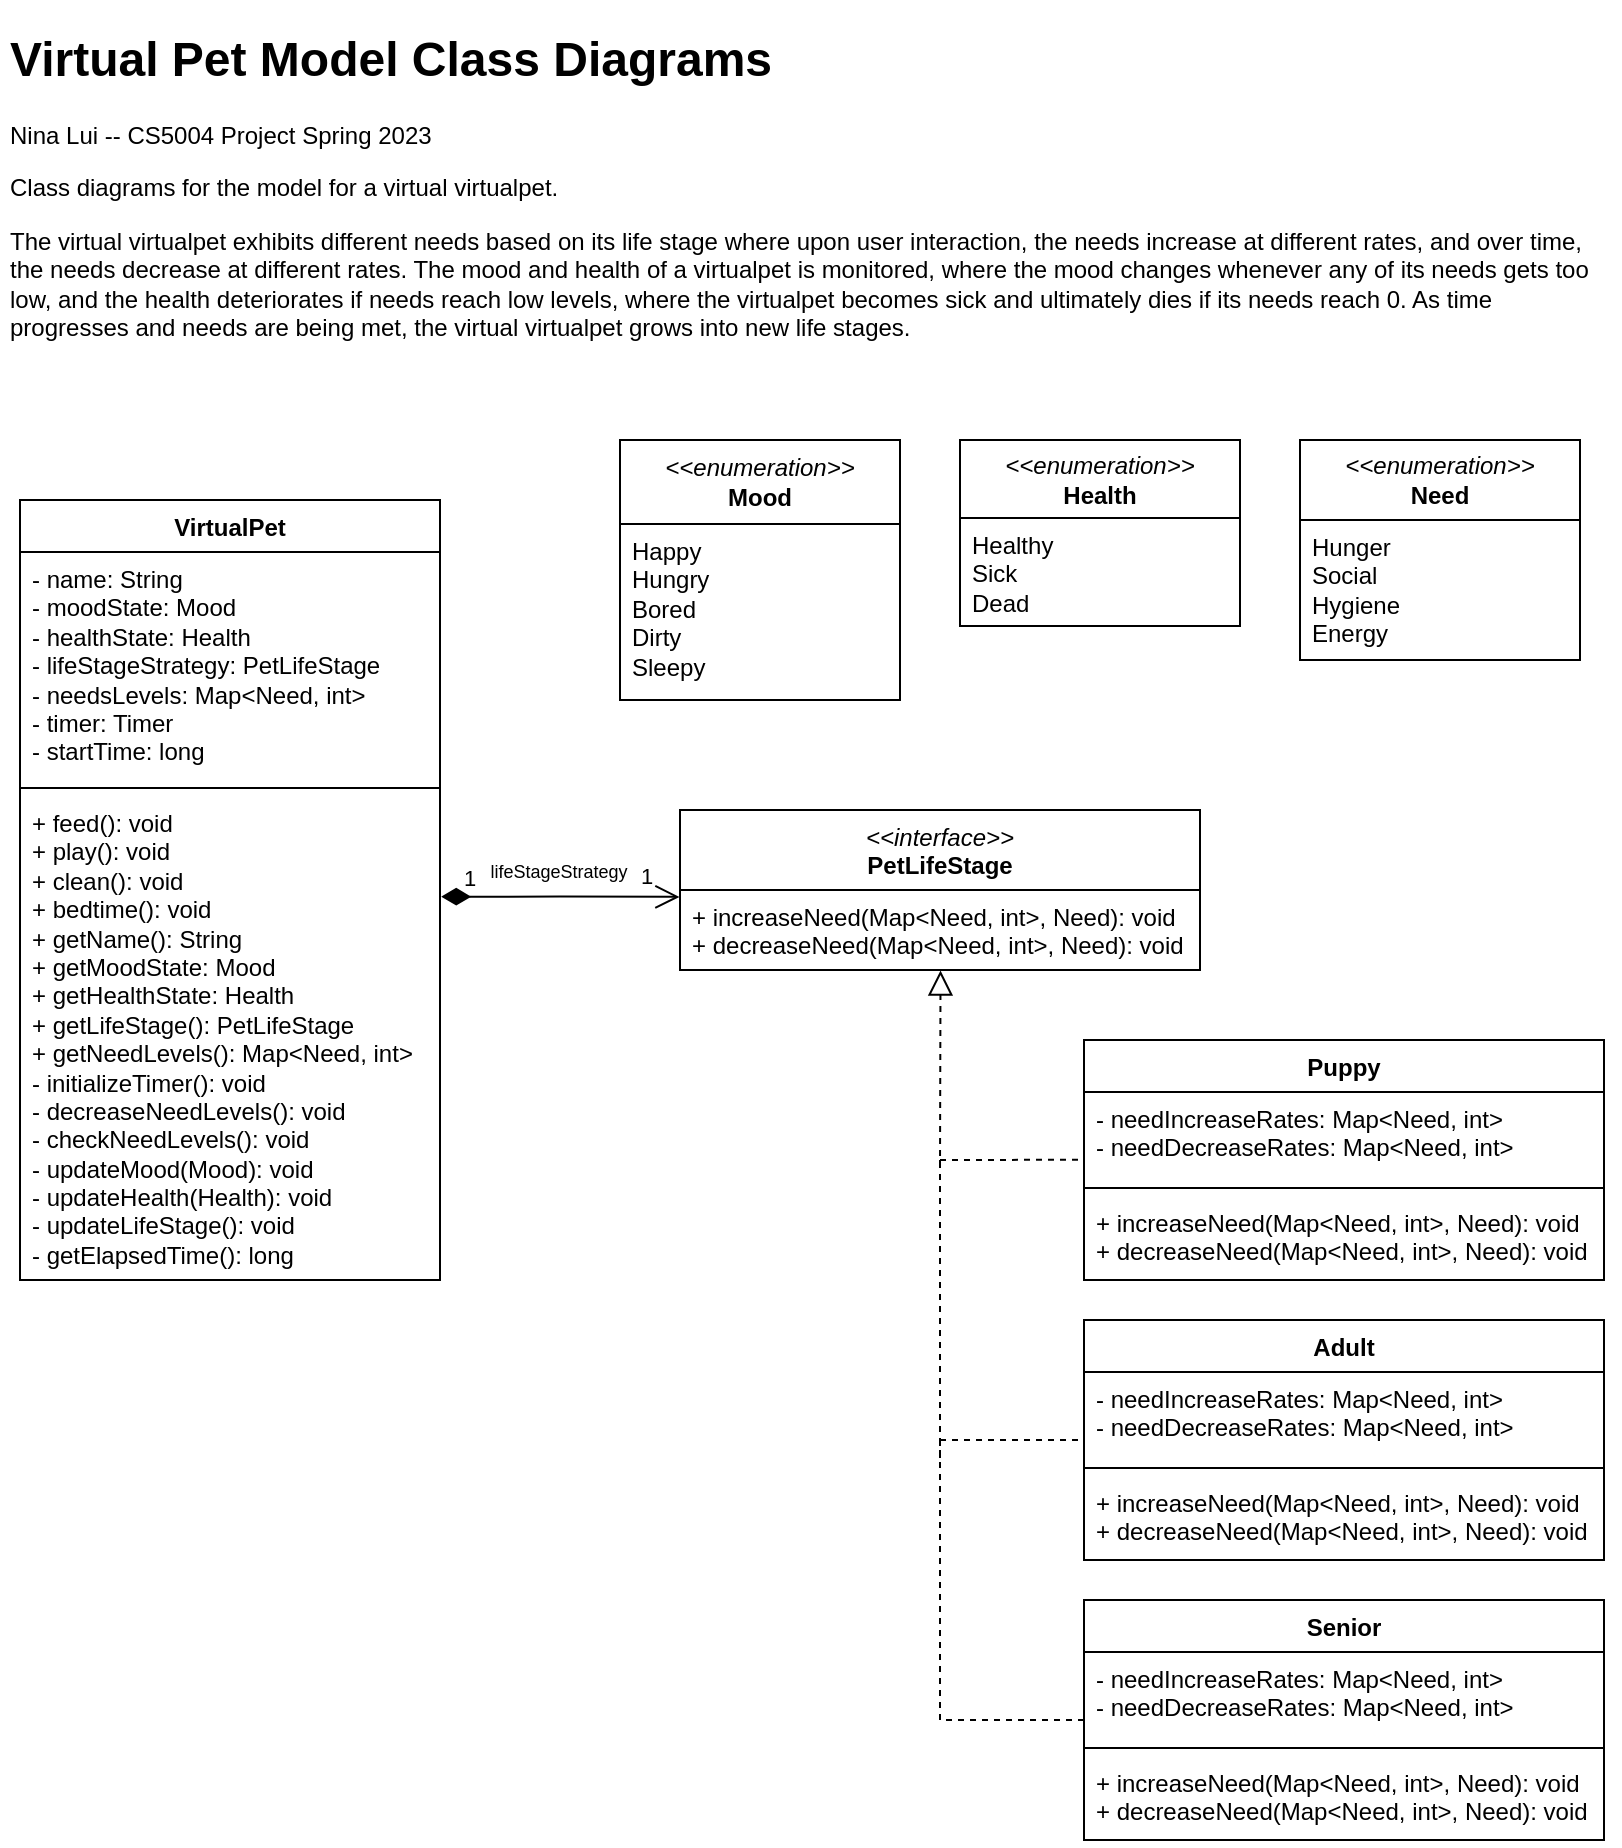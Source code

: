 <mxfile version="22.1.2" type="device">
  <diagram id="C5RBs43oDa-KdzZeNtuy" name="Page-1">
    <mxGraphModel dx="882" dy="571" grid="1" gridSize="10" guides="1" tooltips="1" connect="1" arrows="1" fold="1" page="1" pageScale="1" pageWidth="827" pageHeight="1169" math="0" shadow="0">
      <root>
        <mxCell id="WIyWlLk6GJQsqaUBKTNV-0" />
        <mxCell id="WIyWlLk6GJQsqaUBKTNV-1" parent="WIyWlLk6GJQsqaUBKTNV-0" />
        <mxCell id="iQwF4n-4ogwD5VfyDvZ2-0" value="VirtualPet" style="swimlane;fontStyle=1;align=center;verticalAlign=top;childLayout=stackLayout;horizontal=1;startSize=26;horizontalStack=0;resizeParent=1;resizeParentMax=0;resizeLast=0;collapsible=1;marginBottom=0;whiteSpace=wrap;html=1;" parent="WIyWlLk6GJQsqaUBKTNV-1" vertex="1">
          <mxGeometry x="20" y="250" width="210" height="390" as="geometry">
            <mxRectangle x="330" y="260" width="80" height="30" as="alternateBounds" />
          </mxGeometry>
        </mxCell>
        <mxCell id="iQwF4n-4ogwD5VfyDvZ2-1" value="&lt;div&gt;- name: String&lt;/div&gt;&lt;div&gt;- moodState: Mood&lt;/div&gt;&lt;div&gt;- healthState: Health&lt;br&gt;&lt;/div&gt;&lt;div&gt;- lifeStageStrategy: PetLifeStage&lt;/div&gt;&lt;div&gt;- needsLevels: Map&amp;lt;Need, int&amp;gt;&lt;br&gt;&lt;/div&gt;&lt;div&gt;- timer: Timer&lt;/div&gt;&lt;div&gt;- startTime: long&lt;br&gt;&lt;/div&gt;&lt;div&gt;&lt;br&gt;&lt;/div&gt;" style="text;strokeColor=none;fillColor=none;align=left;verticalAlign=top;spacingLeft=4;spacingRight=4;overflow=hidden;rotatable=0;points=[[0,0.5],[1,0.5]];portConstraint=eastwest;whiteSpace=wrap;html=1;" parent="iQwF4n-4ogwD5VfyDvZ2-0" vertex="1">
          <mxGeometry y="26" width="210" height="114" as="geometry" />
        </mxCell>
        <mxCell id="iQwF4n-4ogwD5VfyDvZ2-2" value="" style="line;strokeWidth=1;fillColor=none;align=left;verticalAlign=middle;spacingTop=-1;spacingLeft=3;spacingRight=3;rotatable=0;labelPosition=right;points=[];portConstraint=eastwest;strokeColor=inherit;" parent="iQwF4n-4ogwD5VfyDvZ2-0" vertex="1">
          <mxGeometry y="140" width="210" height="8" as="geometry" />
        </mxCell>
        <mxCell id="iQwF4n-4ogwD5VfyDvZ2-3" value="&lt;div&gt;+ feed(): void&lt;br&gt;&lt;/div&gt;&lt;div&gt;+ play(): void&lt;br&gt;&lt;/div&gt;&lt;div&gt;+ clean(): void&lt;br&gt;&lt;/div&gt;&lt;div&gt;+ bedtime(): void&lt;/div&gt;&lt;div&gt;+ getName(): String&lt;br&gt;&lt;/div&gt;&lt;div&gt;&lt;div&gt;+ getMoodState: Mood&lt;/div&gt;+ getHealthState: Health&lt;/div&gt;&lt;div&gt;+ getLifeStage(): PetLifeStage&lt;/div&gt;&lt;div&gt;+ getNeedLevels(): Map&amp;lt;Need, int&amp;gt;&lt;/div&gt;&lt;div&gt;- initializeTimer(): void&lt;br&gt;&lt;/div&gt;&lt;div&gt;- decreaseNeedLevels(): void&lt;/div&gt;&lt;div&gt;- checkNeedLevels(): void&lt;br&gt;&lt;/div&gt;&lt;div&gt;- updateMood(Mood): void&lt;/div&gt;&lt;div&gt;- updateHealth(Health): void&lt;/div&gt;&lt;div&gt;- updateLifeStage(): void&lt;/div&gt;&lt;div&gt;- getElapsedTime(): long&lt;/div&gt;&lt;div&gt;&lt;br&gt;&lt;/div&gt;" style="text;strokeColor=none;fillColor=none;align=left;verticalAlign=top;spacingLeft=4;spacingRight=4;overflow=hidden;rotatable=0;points=[[0,0.5],[1,0.5]];portConstraint=eastwest;whiteSpace=wrap;html=1;" parent="iQwF4n-4ogwD5VfyDvZ2-0" vertex="1">
          <mxGeometry y="148" width="210" height="242" as="geometry" />
        </mxCell>
        <mxCell id="iQwF4n-4ogwD5VfyDvZ2-4" value="&lt;div&gt;&lt;div&gt;&lt;i style=&quot;font-weight: normal;&quot;&gt;&amp;lt;&amp;lt;enumeration&amp;gt;&amp;gt;&lt;/i&gt;&lt;/div&gt;&lt;/div&gt;&lt;div&gt;&lt;b&gt;Mood&lt;/b&gt;&lt;/div&gt;" style="swimlane;fontStyle=0;childLayout=stackLayout;horizontal=1;startSize=42;fillColor=none;horizontalStack=0;resizeParent=1;resizeParentMax=0;resizeLast=0;collapsible=1;marginBottom=0;whiteSpace=wrap;html=1;" parent="WIyWlLk6GJQsqaUBKTNV-1" vertex="1">
          <mxGeometry x="320" y="220" width="140" height="130" as="geometry" />
        </mxCell>
        <mxCell id="iQwF4n-4ogwD5VfyDvZ2-5" value="&lt;div&gt;Happy&lt;/div&gt;&lt;div&gt;Hungry&lt;/div&gt;&lt;div&gt;Bored&lt;/div&gt;&lt;div&gt;Dirty&lt;/div&gt;&lt;div&gt;Sleepy&lt;br&gt;&lt;/div&gt;" style="text;strokeColor=none;fillColor=none;align=left;verticalAlign=top;spacingLeft=4;spacingRight=4;overflow=hidden;rotatable=0;points=[[0,0.5],[1,0.5]];portConstraint=eastwest;whiteSpace=wrap;html=1;" parent="iQwF4n-4ogwD5VfyDvZ2-4" vertex="1">
          <mxGeometry y="42" width="140" height="88" as="geometry" />
        </mxCell>
        <mxCell id="iQwF4n-4ogwD5VfyDvZ2-9" value="&lt;div&gt;&lt;i style=&quot;font-weight: normal;&quot;&gt;&amp;lt;&amp;lt;interface&amp;gt;&amp;gt;&lt;/i&gt;&lt;/div&gt;&lt;div&gt;PetLifeStage&lt;/div&gt;" style="swimlane;fontStyle=1;align=center;verticalAlign=top;childLayout=stackLayout;horizontal=1;startSize=40;horizontalStack=0;resizeParent=1;resizeParentMax=0;resizeLast=0;collapsible=1;marginBottom=0;whiteSpace=wrap;html=1;swimlaneLine=1;perimeterSpacing=0;" parent="WIyWlLk6GJQsqaUBKTNV-1" vertex="1">
          <mxGeometry x="350" y="405" width="260" height="80" as="geometry">
            <mxRectangle x="330" y="260" width="80" height="30" as="alternateBounds" />
          </mxGeometry>
        </mxCell>
        <mxCell id="iQwF4n-4ogwD5VfyDvZ2-12" value="&lt;div&gt;+ increaseNeed(Map&amp;lt;Need, int&amp;gt;, Need): void&lt;/div&gt;&lt;div&gt;+ decreaseNeed(Map&amp;lt;Need, int&amp;gt;, Need): void&lt;/div&gt;" style="text;strokeColor=none;fillColor=none;align=left;verticalAlign=top;spacingLeft=4;spacingRight=4;overflow=hidden;rotatable=0;points=[[0,0.5],[1,0.5]];portConstraint=eastwest;whiteSpace=wrap;html=1;" parent="iQwF4n-4ogwD5VfyDvZ2-9" vertex="1">
          <mxGeometry y="40" width="260" height="40" as="geometry" />
        </mxCell>
        <mxCell id="iQwF4n-4ogwD5VfyDvZ2-35" value="&lt;div&gt;&lt;div&gt;&lt;i style=&quot;font-weight: normal;&quot;&gt;&amp;lt;&amp;lt;enumeration&amp;gt;&amp;gt;&lt;/i&gt;&lt;/div&gt;&lt;/div&gt;&lt;div&gt;&lt;b&gt;Health&lt;/b&gt;&lt;/div&gt;" style="swimlane;fontStyle=0;childLayout=stackLayout;horizontal=1;startSize=39;fillColor=none;horizontalStack=0;resizeParent=1;resizeParentMax=0;resizeLast=0;collapsible=1;marginBottom=0;whiteSpace=wrap;html=1;" parent="WIyWlLk6GJQsqaUBKTNV-1" vertex="1">
          <mxGeometry x="490" y="220" width="140" height="93" as="geometry" />
        </mxCell>
        <mxCell id="iQwF4n-4ogwD5VfyDvZ2-36" value="&lt;div&gt;Healthy&lt;/div&gt;&lt;div&gt;Sick&lt;/div&gt;&lt;div&gt;Dead&lt;br&gt;&lt;/div&gt;" style="text;strokeColor=none;fillColor=none;align=left;verticalAlign=top;spacingLeft=4;spacingRight=4;overflow=hidden;rotatable=0;points=[[0,0.5],[1,0.5]];portConstraint=eastwest;whiteSpace=wrap;html=1;" parent="iQwF4n-4ogwD5VfyDvZ2-35" vertex="1">
          <mxGeometry y="39" width="140" height="54" as="geometry" />
        </mxCell>
        <mxCell id="iQwF4n-4ogwD5VfyDvZ2-54" value="&lt;div&gt;&lt;div&gt;&lt;i style=&quot;font-weight: normal;&quot;&gt;&amp;lt;&amp;lt;enumeration&amp;gt;&amp;gt;&lt;/i&gt;&lt;/div&gt;&lt;/div&gt;&lt;div&gt;&lt;b&gt;Need&lt;/b&gt;&lt;/div&gt;" style="swimlane;fontStyle=0;childLayout=stackLayout;horizontal=1;startSize=40;fillColor=none;horizontalStack=0;resizeParent=1;resizeParentMax=0;resizeLast=0;collapsible=1;marginBottom=0;whiteSpace=wrap;html=1;" parent="WIyWlLk6GJQsqaUBKTNV-1" vertex="1">
          <mxGeometry x="660" y="220" width="140" height="110" as="geometry" />
        </mxCell>
        <mxCell id="iQwF4n-4ogwD5VfyDvZ2-55" value="&lt;div&gt;Hunger&lt;/div&gt;&lt;div&gt;Social&lt;/div&gt;&lt;div&gt;Hygiene&lt;/div&gt;&lt;div&gt;Energy&lt;br&gt;&lt;/div&gt;" style="text;strokeColor=none;fillColor=none;align=left;verticalAlign=top;spacingLeft=4;spacingRight=4;overflow=hidden;rotatable=0;points=[[0,0.5],[1,0.5]];portConstraint=eastwest;whiteSpace=wrap;html=1;" parent="iQwF4n-4ogwD5VfyDvZ2-54" vertex="1">
          <mxGeometry y="40" width="140" height="70" as="geometry" />
        </mxCell>
        <mxCell id="iQwF4n-4ogwD5VfyDvZ2-60" value="Puppy" style="swimlane;fontStyle=1;align=center;verticalAlign=top;childLayout=stackLayout;horizontal=1;startSize=26;horizontalStack=0;resizeParent=1;resizeParentMax=0;resizeLast=0;collapsible=1;marginBottom=0;whiteSpace=wrap;html=1;" parent="WIyWlLk6GJQsqaUBKTNV-1" vertex="1">
          <mxGeometry x="552" y="520" width="260" height="120" as="geometry" />
        </mxCell>
        <mxCell id="iQwF4n-4ogwD5VfyDvZ2-61" value="&lt;div&gt;- needIncreaseRates: Map&amp;lt;Need, int&amp;gt;&lt;/div&gt;&lt;div&gt;- needDecreaseRates: Map&amp;lt;Need, int&amp;gt;&lt;br&gt; &lt;/div&gt;" style="text;strokeColor=none;fillColor=none;align=left;verticalAlign=top;spacingLeft=4;spacingRight=4;overflow=hidden;rotatable=0;points=[[0,0.5],[1,0.5]];portConstraint=eastwest;whiteSpace=wrap;html=1;" parent="iQwF4n-4ogwD5VfyDvZ2-60" vertex="1">
          <mxGeometry y="26" width="260" height="44" as="geometry" />
        </mxCell>
        <mxCell id="iQwF4n-4ogwD5VfyDvZ2-62" value="" style="line;strokeWidth=1;fillColor=none;align=left;verticalAlign=middle;spacingTop=-1;spacingLeft=3;spacingRight=3;rotatable=0;labelPosition=right;points=[];portConstraint=eastwest;strokeColor=inherit;" parent="iQwF4n-4ogwD5VfyDvZ2-60" vertex="1">
          <mxGeometry y="70" width="260" height="8" as="geometry" />
        </mxCell>
        <mxCell id="iQwF4n-4ogwD5VfyDvZ2-63" value="&lt;div&gt;+ increaseNeed(Map&amp;lt;Need, int&amp;gt;, Need): void&lt;/div&gt;&lt;div&gt;+ decreaseNeed(Map&amp;lt;Need, int&amp;gt;, Need): void&lt;/div&gt;" style="text;strokeColor=none;fillColor=none;align=left;verticalAlign=top;spacingLeft=4;spacingRight=4;overflow=hidden;rotatable=0;points=[[0,0.5],[1,0.5]];portConstraint=eastwest;whiteSpace=wrap;html=1;" parent="iQwF4n-4ogwD5VfyDvZ2-60" vertex="1">
          <mxGeometry y="78" width="260" height="42" as="geometry" />
        </mxCell>
        <mxCell id="iQwF4n-4ogwD5VfyDvZ2-64" value="Adult" style="swimlane;fontStyle=1;align=center;verticalAlign=top;childLayout=stackLayout;horizontal=1;startSize=26;horizontalStack=0;resizeParent=1;resizeParentMax=0;resizeLast=0;collapsible=1;marginBottom=0;whiteSpace=wrap;html=1;" parent="WIyWlLk6GJQsqaUBKTNV-1" vertex="1">
          <mxGeometry x="552" y="660" width="260" height="120" as="geometry" />
        </mxCell>
        <mxCell id="iQwF4n-4ogwD5VfyDvZ2-65" value="&lt;div&gt;- needIncreaseRates: Map&amp;lt;Need, int&amp;gt;&lt;/div&gt;&lt;div&gt;- needDecreaseRates: Map&amp;lt;Need, int&amp;gt;&lt;br&gt; &lt;/div&gt;" style="text;strokeColor=none;fillColor=none;align=left;verticalAlign=top;spacingLeft=4;spacingRight=4;overflow=hidden;rotatable=0;points=[[0,0.5],[1,0.5]];portConstraint=eastwest;whiteSpace=wrap;html=1;" parent="iQwF4n-4ogwD5VfyDvZ2-64" vertex="1">
          <mxGeometry y="26" width="260" height="44" as="geometry" />
        </mxCell>
        <mxCell id="iQwF4n-4ogwD5VfyDvZ2-66" value="" style="line;strokeWidth=1;fillColor=none;align=left;verticalAlign=middle;spacingTop=-1;spacingLeft=3;spacingRight=3;rotatable=0;labelPosition=right;points=[];portConstraint=eastwest;strokeColor=inherit;" parent="iQwF4n-4ogwD5VfyDvZ2-64" vertex="1">
          <mxGeometry y="70" width="260" height="8" as="geometry" />
        </mxCell>
        <mxCell id="iQwF4n-4ogwD5VfyDvZ2-67" value="&lt;div&gt;+ increaseNeed(Map&amp;lt;Need, int&amp;gt;, Need): void&lt;/div&gt;&lt;div&gt;+ decreaseNeed(Map&amp;lt;Need, int&amp;gt;, Need): void&lt;/div&gt;" style="text;strokeColor=none;fillColor=none;align=left;verticalAlign=top;spacingLeft=4;spacingRight=4;overflow=hidden;rotatable=0;points=[[0,0.5],[1,0.5]];portConstraint=eastwest;whiteSpace=wrap;html=1;" parent="iQwF4n-4ogwD5VfyDvZ2-64" vertex="1">
          <mxGeometry y="78" width="260" height="42" as="geometry" />
        </mxCell>
        <mxCell id="iQwF4n-4ogwD5VfyDvZ2-68" value="Senior" style="swimlane;fontStyle=1;align=center;verticalAlign=top;childLayout=stackLayout;horizontal=1;startSize=26;horizontalStack=0;resizeParent=1;resizeParentMax=0;resizeLast=0;collapsible=1;marginBottom=0;whiteSpace=wrap;html=1;" parent="WIyWlLk6GJQsqaUBKTNV-1" vertex="1">
          <mxGeometry x="552" y="800" width="260" height="120" as="geometry" />
        </mxCell>
        <mxCell id="iQwF4n-4ogwD5VfyDvZ2-69" value="&lt;div&gt;- needIncreaseRates: Map&amp;lt;Need, int&amp;gt;&lt;/div&gt;&lt;div&gt;- needDecreaseRates: Map&amp;lt;Need, int&amp;gt;&lt;br&gt; &lt;/div&gt;" style="text;strokeColor=none;fillColor=none;align=left;verticalAlign=top;spacingLeft=4;spacingRight=4;overflow=hidden;rotatable=0;points=[[0,0.5],[1,0.5]];portConstraint=eastwest;whiteSpace=wrap;html=1;" parent="iQwF4n-4ogwD5VfyDvZ2-68" vertex="1">
          <mxGeometry y="26" width="260" height="44" as="geometry" />
        </mxCell>
        <mxCell id="iQwF4n-4ogwD5VfyDvZ2-70" value="" style="line;strokeWidth=1;fillColor=none;align=left;verticalAlign=middle;spacingTop=-1;spacingLeft=3;spacingRight=3;rotatable=0;labelPosition=right;points=[];portConstraint=eastwest;strokeColor=inherit;" parent="iQwF4n-4ogwD5VfyDvZ2-68" vertex="1">
          <mxGeometry y="70" width="260" height="8" as="geometry" />
        </mxCell>
        <mxCell id="iQwF4n-4ogwD5VfyDvZ2-71" value="&lt;div&gt;+ increaseNeed(Map&amp;lt;Need, int&amp;gt;, Need): void&lt;/div&gt;&lt;div&gt;+ decreaseNeed(Map&amp;lt;Need, int&amp;gt;, Need): void&lt;/div&gt;" style="text;strokeColor=none;fillColor=none;align=left;verticalAlign=top;spacingLeft=4;spacingRight=4;overflow=hidden;rotatable=0;points=[[0,0.5],[1,0.5]];portConstraint=eastwest;whiteSpace=wrap;html=1;" parent="iQwF4n-4ogwD5VfyDvZ2-68" vertex="1">
          <mxGeometry y="78" width="260" height="42" as="geometry" />
        </mxCell>
        <mxCell id="iQwF4n-4ogwD5VfyDvZ2-85" value="&lt;h1&gt;Virtual Pet Model Class Diagrams&lt;br&gt;&lt;/h1&gt;&lt;p&gt;Nina Lui -- CS5004 Project Spring 2023&amp;nbsp;&lt;/p&gt;&lt;p&gt;Class diagrams for the model for a virtual virtualpet.&lt;/p&gt;&lt;p&gt;The virtual virtualpet exhibits different needs based on its life stage where upon user interaction, the needs increase at different rates, and over time, the needs decrease at different rates. The mood and health of a virtualpet is monitored, where the mood changes whenever any of its needs gets too low, and the health deteriorates if needs reach low levels, where the virtualpet becomes sick and ultimately dies if its needs reach 0. As time progresses and needs are being met, the virtual virtualpet grows into new life stages. &lt;br&gt;&lt;/p&gt;" style="text;html=1;strokeColor=none;fillColor=none;spacing=5;spacingTop=-20;whiteSpace=wrap;overflow=hidden;rounded=0;" parent="WIyWlLk6GJQsqaUBKTNV-1" vertex="1">
          <mxGeometry x="10" y="10" width="810" height="180" as="geometry" />
        </mxCell>
        <mxCell id="7U098MU7J4uwIcxkJLnc-0" value="1" style="endArrow=open;html=1;endSize=10;startArrow=diamondThin;startSize=12;startFill=1;edgeStyle=orthogonalEdgeStyle;align=left;verticalAlign=bottom;rounded=0;exitX=1.003;exitY=0.208;exitDx=0;exitDy=0;entryX=-0.001;entryY=0.086;entryDx=0;entryDy=0;entryPerimeter=0;exitPerimeter=0;" edge="1" parent="WIyWlLk6GJQsqaUBKTNV-1" source="iQwF4n-4ogwD5VfyDvZ2-3" target="iQwF4n-4ogwD5VfyDvZ2-12">
          <mxGeometry x="-0.843" relative="1" as="geometry">
            <mxPoint x="370" y="510" as="sourcePoint" />
            <mxPoint x="530" y="510" as="targetPoint" />
            <mxPoint as="offset" />
          </mxGeometry>
        </mxCell>
        <mxCell id="7U098MU7J4uwIcxkJLnc-1" value="1" style="edgeLabel;html=1;align=center;verticalAlign=middle;resizable=0;points=[];" vertex="1" connectable="0" parent="7U098MU7J4uwIcxkJLnc-0">
          <mxGeometry x="0.664" relative="1" as="geometry">
            <mxPoint x="3" y="-11" as="offset" />
          </mxGeometry>
        </mxCell>
        <mxCell id="7U098MU7J4uwIcxkJLnc-2" value="&lt;font style=&quot;font-size: 9px;&quot;&gt;lifeStageStrategy&lt;/font&gt;" style="text;html=1;align=center;verticalAlign=middle;resizable=0;points=[];autosize=1;strokeColor=none;fillColor=none;" vertex="1" parent="WIyWlLk6GJQsqaUBKTNV-1">
          <mxGeometry x="244" y="420" width="90" height="30" as="geometry" />
        </mxCell>
        <mxCell id="7U098MU7J4uwIcxkJLnc-6" style="edgeStyle=orthogonalEdgeStyle;rounded=0;orthogonalLoop=1;jettySize=auto;html=1;endArrow=block;endFill=0;dashed=1;endSize=10;entryX=0.501;entryY=1.006;entryDx=0;entryDy=0;entryPerimeter=0;" edge="1" parent="WIyWlLk6GJQsqaUBKTNV-1" source="7U098MU7J4uwIcxkJLnc-10" target="iQwF4n-4ogwD5VfyDvZ2-12">
          <mxGeometry relative="1" as="geometry">
            <mxPoint x="472.22" y="486.12" as="targetPoint" />
            <Array as="points">
              <mxPoint x="480" y="585" />
              <mxPoint x="480" y="510" />
            </Array>
          </mxGeometry>
        </mxCell>
        <mxCell id="7U098MU7J4uwIcxkJLnc-7" value="" style="edgeStyle=orthogonalEdgeStyle;rounded=0;orthogonalLoop=1;jettySize=auto;html=1;endArrow=none;endFill=0;dashed=1;endSize=10;entryDx=0;entryDy=0;" edge="1" parent="WIyWlLk6GJQsqaUBKTNV-1" source="iQwF4n-4ogwD5VfyDvZ2-68" target="7U098MU7J4uwIcxkJLnc-8">
          <mxGeometry relative="1" as="geometry">
            <mxPoint x="552" y="860" as="sourcePoint" />
            <mxPoint x="477" y="485" as="targetPoint" />
            <Array as="points">
              <mxPoint x="480" y="860" />
              <mxPoint x="480" y="730" />
            </Array>
          </mxGeometry>
        </mxCell>
        <mxCell id="7U098MU7J4uwIcxkJLnc-11" value="" style="edgeStyle=orthogonalEdgeStyle;rounded=0;orthogonalLoop=1;jettySize=auto;html=1;dashed=1;endArrow=none;endFill=0;endSize=0;" edge="1" parent="WIyWlLk6GJQsqaUBKTNV-1" source="7U098MU7J4uwIcxkJLnc-8">
          <mxGeometry relative="1" as="geometry">
            <mxPoint x="552" y="720" as="targetPoint" />
            <Array as="points">
              <mxPoint x="480" y="720" />
            </Array>
          </mxGeometry>
        </mxCell>
        <mxCell id="7U098MU7J4uwIcxkJLnc-8" value="" style="shape=waypoint;sketch=0;fillStyle=solid;size=6;pointerEvents=1;points=[];fillColor=none;resizable=0;rotatable=0;perimeter=centerPerimeter;snapToPoint=1;opacity=0;" vertex="1" parent="WIyWlLk6GJQsqaUBKTNV-1">
          <mxGeometry x="470" y="710" width="20" height="20" as="geometry" />
        </mxCell>
        <mxCell id="7U098MU7J4uwIcxkJLnc-9" value="" style="edgeStyle=orthogonalEdgeStyle;rounded=0;orthogonalLoop=1;jettySize=auto;html=1;endArrow=none;endFill=0;dashed=1;endSize=10;entryX=-0.002;entryY=0.77;entryDx=0;entryDy=0;entryPerimeter=0;" edge="1" parent="WIyWlLk6GJQsqaUBKTNV-1" source="7U098MU7J4uwIcxkJLnc-10" target="iQwF4n-4ogwD5VfyDvZ2-61">
          <mxGeometry relative="1" as="geometry">
            <mxPoint x="472" y="730" as="sourcePoint" />
            <mxPoint x="532" y="570" as="targetPoint" />
            <Array as="points">
              <mxPoint x="480" y="580" />
              <mxPoint x="490" y="580" />
            </Array>
          </mxGeometry>
        </mxCell>
        <mxCell id="7U098MU7J4uwIcxkJLnc-12" value="" style="edgeStyle=orthogonalEdgeStyle;rounded=0;orthogonalLoop=1;jettySize=auto;html=1;endArrow=none;endFill=0;dashed=1;endSize=10;" edge="1" parent="WIyWlLk6GJQsqaUBKTNV-1" source="7U098MU7J4uwIcxkJLnc-8" target="7U098MU7J4uwIcxkJLnc-10">
          <mxGeometry relative="1" as="geometry">
            <mxPoint x="472" y="730" as="sourcePoint" />
            <mxPoint x="472" y="620" as="targetPoint" />
            <Array as="points">
              <mxPoint x="480" y="730" />
              <mxPoint x="480" y="585" />
            </Array>
          </mxGeometry>
        </mxCell>
        <mxCell id="7U098MU7J4uwIcxkJLnc-10" value="" style="shape=waypoint;sketch=0;fillStyle=solid;size=6;pointerEvents=1;points=[];fillColor=none;resizable=0;rotatable=0;perimeter=centerPerimeter;snapToPoint=1;opacity=0;" vertex="1" parent="WIyWlLk6GJQsqaUBKTNV-1">
          <mxGeometry x="470" y="570" width="20" height="20" as="geometry" />
        </mxCell>
      </root>
    </mxGraphModel>
  </diagram>
</mxfile>
